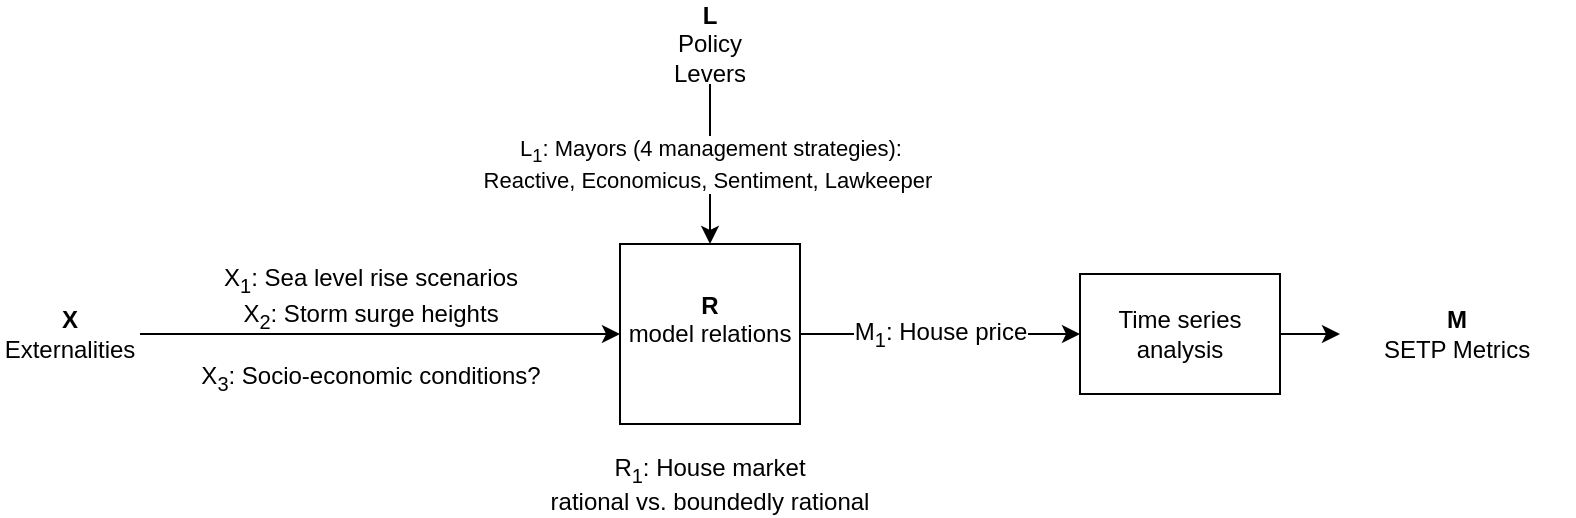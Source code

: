 <mxGraphModel dx="1381" dy="753" grid="1" gridSize="10" guides="1" tooltips="1" connect="1" arrows="1" fold="1" page="1" pageScale="1" pageWidth="827" pageHeight="1169" background="#ffffff"><root><mxCell id="0"/><mxCell id="1" parent="0"/><mxCell id="12" style="edgeStyle=orthogonalEdgeStyle;rounded=0;html=1;exitX=1;exitY=0.5;jettySize=auto;orthogonalLoop=1;entryX=0;entryY=0.5;" parent="1" source="2" target="14" edge="1"><mxGeometry relative="1" as="geometry"><mxPoint x="550" y="325" as="targetPoint"/><Array as="points"/></mxGeometry></mxCell><mxCell id="13" value="M&lt;sub&gt;1&lt;/sub&gt;: House price" style="text;html=1;resizable=0;points=[];align=center;verticalAlign=middle;labelBackgroundColor=#ffffff;" parent="12" vertex="1" connectable="0"><mxGeometry x="0.298" y="2" relative="1" as="geometry"><mxPoint x="-21" y="2" as="offset"/></mxGeometry></mxCell><mxCell id="2" value="&lt;b&gt;R&lt;/b&gt;&lt;div&gt;model relations&lt;/div&gt;&lt;div&gt;&lt;br&gt;&lt;/div&gt;" style="whiteSpace=wrap;html=1;aspect=fixed;" parent="1" vertex="1"><mxGeometry x="340" y="280" width="90" height="90" as="geometry"/></mxCell><mxCell id="4" value="&lt;div&gt;&lt;b&gt;X&lt;/b&gt;&lt;/div&gt;Externalities" style="text;html=1;strokeColor=none;fillColor=none;align=center;verticalAlign=middle;whiteSpace=wrap;rounded=0;" parent="1" vertex="1"><mxGeometry x="30" y="315" width="70" height="20" as="geometry"/></mxCell><mxCell id="5" value="" style="endArrow=classic;html=1;entryX=0;entryY=0.5;" parent="1" source="4" target="2" edge="1"><mxGeometry width="50" height="50" relative="1" as="geometry"><mxPoint x="90" y="430" as="sourcePoint"/><mxPoint x="140" y="380" as="targetPoint"/></mxGeometry></mxCell><mxCell id="6" value="X&lt;sub&gt;1&lt;/sub&gt;: Sea level rise scenarios&lt;div&gt;X&lt;sub&gt;2&lt;/sub&gt;: Storm surge heights&lt;br&gt;&lt;div&gt;&lt;div&gt;&lt;br&gt;&lt;/div&gt;&lt;/div&gt;&lt;div&gt;X&lt;sub&gt;3&lt;/sub&gt;: Socio-economic conditions?&lt;/div&gt;&lt;/div&gt;" style="text;html=1;resizable=0;points=[];align=center;verticalAlign=middle;labelBackgroundColor=none;" parent="5" vertex="1" connectable="0"><mxGeometry x="0.228" y="-3" relative="1" as="geometry"><mxPoint x="-33" y="-5" as="offset"/></mxGeometry></mxCell><mxCell id="10" value="L&lt;sub&gt;1&lt;/sub&gt;: Mayors (4 management strategies):&lt;div&gt;Reactive, Economicus, Sentiment, Lawkeeper&amp;nbsp;&lt;/div&gt;" style="edgeStyle=orthogonalEdgeStyle;rounded=0;html=1;jettySize=auto;orthogonalLoop=1;" parent="1" source="9" target="2" edge="1"><mxGeometry relative="1" as="geometry"/></mxCell><mxCell id="9" value="&lt;div&gt;&lt;b&gt;L&lt;/b&gt;&lt;/div&gt;Policy Levers" style="text;html=1;strokeColor=none;fillColor=none;align=center;verticalAlign=middle;whiteSpace=wrap;rounded=0;" parent="1" vertex="1"><mxGeometry x="365" y="160" width="40" height="40" as="geometry"/></mxCell><mxCell id="11" value="&lt;div&gt;&lt;b&gt;M&lt;/b&gt;&lt;/div&gt;&lt;div&gt;SETP Metrics&lt;/div&gt;" style="text;html=1;strokeColor=none;fillColor=none;align=center;verticalAlign=middle;whiteSpace=wrap;rounded=0;" parent="1" vertex="1"><mxGeometry x="700" y="305" width="117" height="40" as="geometry"/></mxCell><mxCell id="17" style="edgeStyle=orthogonalEdgeStyle;rounded=0;html=1;exitX=1;exitY=0.5;entryX=0;entryY=0.5;jettySize=auto;orthogonalLoop=1;" parent="1" source="14" target="11" edge="1"><mxGeometry relative="1" as="geometry"/></mxCell><mxCell id="14" value="Time series analysis" style="rounded=0;whiteSpace=wrap;html=1;" parent="1" vertex="1"><mxGeometry x="570" y="295" width="100" height="60" as="geometry"/></mxCell><mxCell id="18" value="R&lt;sub&gt;1&lt;/sub&gt;: House market&lt;div&gt;rational vs.&amp;nbsp;&lt;span style=&quot;letter-spacing: 0px&quot;&gt;boundedly rational&lt;/span&gt;&lt;/div&gt;" style="text;html=1;strokeColor=none;fillColor=none;align=center;verticalAlign=middle;whiteSpace=wrap;rounded=0;" parent="1" vertex="1"><mxGeometry x="195" y="390" width="380" height="20" as="geometry"/></mxCell></root></mxGraphModel>